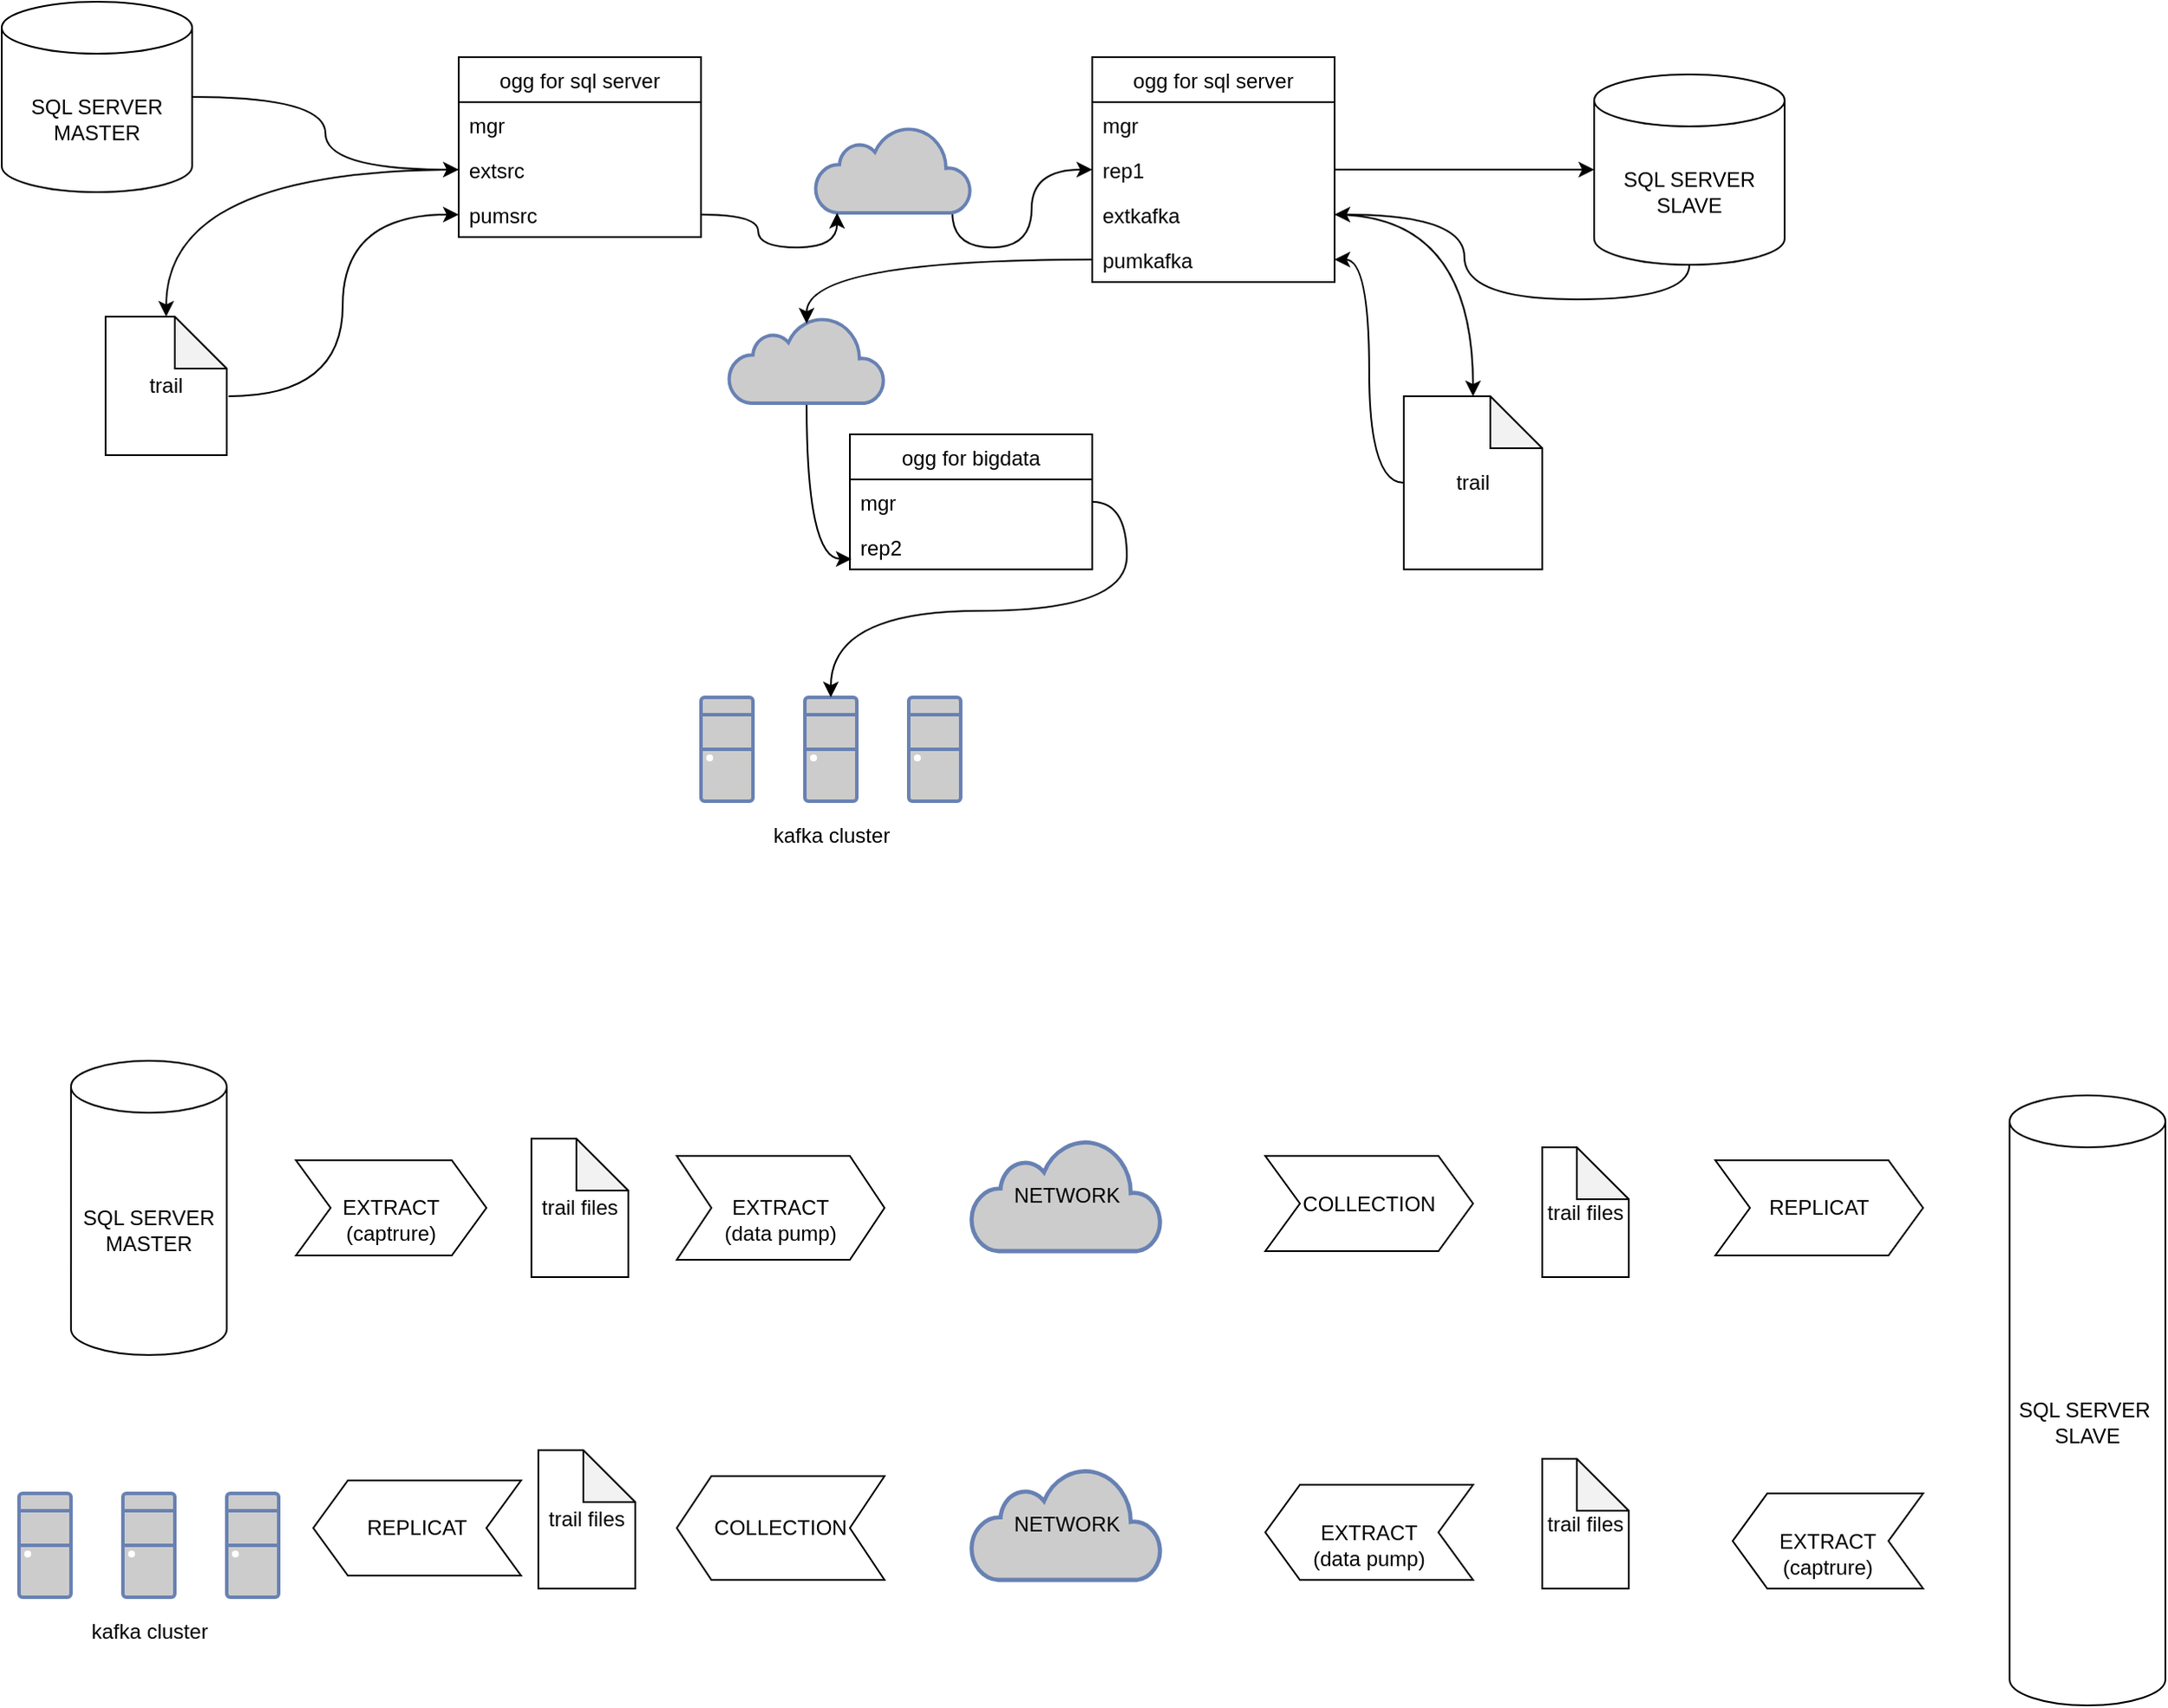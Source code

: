 <mxfile version="14.8.6" type="github">
  <diagram id="3NdIKj3AjRtoppcLC5BD" name="Page-1">
    <mxGraphModel dx="868" dy="450" grid="1" gridSize="10" guides="1" tooltips="1" connect="1" arrows="1" fold="1" page="1" pageScale="1" pageWidth="827" pageHeight="583" math="0" shadow="0">
      <root>
        <mxCell id="0" />
        <mxCell id="1" parent="0" />
        <mxCell id="iy7rbcqCHQWg2O9lpstg-6" style="edgeStyle=orthogonalEdgeStyle;curved=1;rounded=0;orthogonalLoop=1;jettySize=auto;html=1;exitX=1;exitY=0.5;exitDx=0;exitDy=0;exitPerimeter=0;entryX=0;entryY=0.5;entryDx=0;entryDy=0;" edge="1" parent="1" source="0rGZeWA2M8xUYaBUkDYJ-2" target="0rGZeWA2M8xUYaBUkDYJ-8">
          <mxGeometry relative="1" as="geometry" />
        </mxCell>
        <mxCell id="0rGZeWA2M8xUYaBUkDYJ-2" value="&lt;span&gt;SQL SERVER MASTER&lt;/span&gt;" style="shape=cylinder3;whiteSpace=wrap;html=1;boundedLbl=1;backgroundOutline=1;size=15;" parent="1" vertex="1">
          <mxGeometry x="10" y="8" width="110" height="110" as="geometry" />
        </mxCell>
        <mxCell id="iy7rbcqCHQWg2O9lpstg-14" style="edgeStyle=orthogonalEdgeStyle;curved=1;rounded=0;orthogonalLoop=1;jettySize=auto;html=1;exitX=0.5;exitY=1;exitDx=0;exitDy=0;exitPerimeter=0;" edge="1" parent="1" source="0rGZeWA2M8xUYaBUkDYJ-4" target="0rGZeWA2M8xUYaBUkDYJ-13">
          <mxGeometry relative="1" as="geometry" />
        </mxCell>
        <mxCell id="0rGZeWA2M8xUYaBUkDYJ-4" value="&lt;span&gt;SQL SERVER SLAVE&lt;/span&gt;" style="shape=cylinder3;whiteSpace=wrap;html=1;boundedLbl=1;backgroundOutline=1;size=15;" parent="1" vertex="1">
          <mxGeometry x="930" y="50" width="110" height="110" as="geometry" />
        </mxCell>
        <mxCell id="0rGZeWA2M8xUYaBUkDYJ-6" value="ogg for sql server" style="swimlane;fontStyle=0;childLayout=stackLayout;horizontal=1;startSize=26;horizontalStack=0;resizeParent=1;resizeParentMax=0;resizeLast=0;collapsible=1;marginBottom=0;" parent="1" vertex="1">
          <mxGeometry x="274" y="40" width="140" height="104" as="geometry" />
        </mxCell>
        <mxCell id="0rGZeWA2M8xUYaBUkDYJ-7" value="mgr" style="text;strokeColor=none;fillColor=none;align=left;verticalAlign=top;spacingLeft=4;spacingRight=4;overflow=hidden;rotatable=0;points=[[0,0.5],[1,0.5]];portConstraint=eastwest;" parent="0rGZeWA2M8xUYaBUkDYJ-6" vertex="1">
          <mxGeometry y="26" width="140" height="26" as="geometry" />
        </mxCell>
        <mxCell id="0rGZeWA2M8xUYaBUkDYJ-8" value="extsrc" style="text;strokeColor=none;fillColor=none;align=left;verticalAlign=top;spacingLeft=4;spacingRight=4;overflow=hidden;rotatable=0;points=[[0,0.5],[1,0.5]];portConstraint=eastwest;" parent="0rGZeWA2M8xUYaBUkDYJ-6" vertex="1">
          <mxGeometry y="52" width="140" height="26" as="geometry" />
        </mxCell>
        <mxCell id="0rGZeWA2M8xUYaBUkDYJ-9" value="pumsrc" style="text;strokeColor=none;fillColor=none;align=left;verticalAlign=top;spacingLeft=4;spacingRight=4;overflow=hidden;rotatable=0;points=[[0,0.5],[1,0.5]];portConstraint=eastwest;" parent="0rGZeWA2M8xUYaBUkDYJ-6" vertex="1">
          <mxGeometry y="78" width="140" height="26" as="geometry" />
        </mxCell>
        <mxCell id="0rGZeWA2M8xUYaBUkDYJ-10" value="ogg for sql server" style="swimlane;fontStyle=0;childLayout=stackLayout;horizontal=1;startSize=26;horizontalStack=0;resizeParent=1;resizeParentMax=0;resizeLast=0;collapsible=1;marginBottom=0;" parent="1" vertex="1">
          <mxGeometry x="640" y="40" width="140" height="130" as="geometry">
            <mxRectangle x="600" y="130" width="130" height="26" as="alternateBounds" />
          </mxGeometry>
        </mxCell>
        <mxCell id="0rGZeWA2M8xUYaBUkDYJ-11" value="mgr" style="text;strokeColor=none;fillColor=none;align=left;verticalAlign=top;spacingLeft=4;spacingRight=4;overflow=hidden;rotatable=0;points=[[0,0.5],[1,0.5]];portConstraint=eastwest;" parent="0rGZeWA2M8xUYaBUkDYJ-10" vertex="1">
          <mxGeometry y="26" width="140" height="26" as="geometry" />
        </mxCell>
        <mxCell id="0rGZeWA2M8xUYaBUkDYJ-12" value="rep1" style="text;strokeColor=none;fillColor=none;align=left;verticalAlign=top;spacingLeft=4;spacingRight=4;overflow=hidden;rotatable=0;points=[[0,0.5],[1,0.5]];portConstraint=eastwest;" parent="0rGZeWA2M8xUYaBUkDYJ-10" vertex="1">
          <mxGeometry y="52" width="140" height="26" as="geometry" />
        </mxCell>
        <mxCell id="0rGZeWA2M8xUYaBUkDYJ-13" value="extkafka&#xa;" style="text;strokeColor=none;fillColor=none;align=left;verticalAlign=top;spacingLeft=4;spacingRight=4;overflow=hidden;rotatable=0;points=[[0,0.5],[1,0.5]];portConstraint=eastwest;" parent="0rGZeWA2M8xUYaBUkDYJ-10" vertex="1">
          <mxGeometry y="78" width="140" height="26" as="geometry" />
        </mxCell>
        <mxCell id="iy7rbcqCHQWg2O9lpstg-1" value="pumkafka" style="text;strokeColor=none;fillColor=none;align=left;verticalAlign=top;spacingLeft=4;spacingRight=4;overflow=hidden;rotatable=0;points=[[0,0.5],[1,0.5]];portConstraint=eastwest;" vertex="1" parent="0rGZeWA2M8xUYaBUkDYJ-10">
          <mxGeometry y="104" width="140" height="26" as="geometry" />
        </mxCell>
        <mxCell id="0rGZeWA2M8xUYaBUkDYJ-14" value="ogg for bigdata" style="swimlane;fontStyle=0;childLayout=stackLayout;horizontal=1;startSize=26;horizontalStack=0;resizeParent=1;resizeParentMax=0;resizeLast=0;collapsible=1;marginBottom=0;" parent="1" vertex="1">
          <mxGeometry x="500" y="258" width="140" height="78" as="geometry" />
        </mxCell>
        <mxCell id="0rGZeWA2M8xUYaBUkDYJ-15" value="mgr" style="text;strokeColor=none;fillColor=none;align=left;verticalAlign=top;spacingLeft=4;spacingRight=4;overflow=hidden;rotatable=0;points=[[0,0.5],[1,0.5]];portConstraint=eastwest;" parent="0rGZeWA2M8xUYaBUkDYJ-14" vertex="1">
          <mxGeometry y="26" width="140" height="26" as="geometry" />
        </mxCell>
        <mxCell id="0rGZeWA2M8xUYaBUkDYJ-16" value="rep2" style="text;strokeColor=none;fillColor=none;align=left;verticalAlign=top;spacingLeft=4;spacingRight=4;overflow=hidden;rotatable=0;points=[[0,0.5],[1,0.5]];portConstraint=eastwest;" parent="0rGZeWA2M8xUYaBUkDYJ-14" vertex="1">
          <mxGeometry y="52" width="140" height="26" as="geometry" />
        </mxCell>
        <mxCell id="iy7rbcqCHQWg2O9lpstg-9" style="edgeStyle=orthogonalEdgeStyle;curved=1;rounded=0;orthogonalLoop=1;jettySize=auto;html=1;exitX=1.014;exitY=0.575;exitDx=0;exitDy=0;exitPerimeter=0;entryX=0;entryY=0.5;entryDx=0;entryDy=0;" edge="1" parent="1" source="iy7rbcqCHQWg2O9lpstg-7" target="0rGZeWA2M8xUYaBUkDYJ-9">
          <mxGeometry relative="1" as="geometry" />
        </mxCell>
        <mxCell id="iy7rbcqCHQWg2O9lpstg-7" value="trail" style="shape=note;whiteSpace=wrap;html=1;backgroundOutline=1;darkOpacity=0.05;" vertex="1" parent="1">
          <mxGeometry x="70" y="190" width="70" height="80" as="geometry" />
        </mxCell>
        <mxCell id="iy7rbcqCHQWg2O9lpstg-8" style="edgeStyle=orthogonalEdgeStyle;curved=1;rounded=0;orthogonalLoop=1;jettySize=auto;html=1;exitX=0;exitY=0.5;exitDx=0;exitDy=0;" edge="1" parent="1" source="0rGZeWA2M8xUYaBUkDYJ-8" target="iy7rbcqCHQWg2O9lpstg-7">
          <mxGeometry relative="1" as="geometry" />
        </mxCell>
        <mxCell id="iy7rbcqCHQWg2O9lpstg-12" style="edgeStyle=orthogonalEdgeStyle;curved=1;rounded=0;orthogonalLoop=1;jettySize=auto;html=1;exitX=0.88;exitY=1;exitDx=0;exitDy=0;exitPerimeter=0;entryX=0;entryY=0.5;entryDx=0;entryDy=0;" edge="1" parent="1" source="iy7rbcqCHQWg2O9lpstg-10" target="0rGZeWA2M8xUYaBUkDYJ-10">
          <mxGeometry relative="1" as="geometry" />
        </mxCell>
        <mxCell id="iy7rbcqCHQWg2O9lpstg-10" value="" style="html=1;outlineConnect=0;fillColor=#CCCCCC;strokeColor=#6881B3;gradientColor=none;gradientDirection=north;strokeWidth=2;shape=mxgraph.networks.cloud;fontColor=#ffffff;" vertex="1" parent="1">
          <mxGeometry x="480" y="80" width="90" height="50" as="geometry" />
        </mxCell>
        <mxCell id="iy7rbcqCHQWg2O9lpstg-11" style="edgeStyle=orthogonalEdgeStyle;curved=1;rounded=0;orthogonalLoop=1;jettySize=auto;html=1;exitX=1;exitY=0.5;exitDx=0;exitDy=0;entryX=0.14;entryY=1;entryDx=0;entryDy=0;entryPerimeter=0;" edge="1" parent="1" source="0rGZeWA2M8xUYaBUkDYJ-9" target="iy7rbcqCHQWg2O9lpstg-10">
          <mxGeometry relative="1" as="geometry" />
        </mxCell>
        <mxCell id="iy7rbcqCHQWg2O9lpstg-13" style="edgeStyle=orthogonalEdgeStyle;curved=1;rounded=0;orthogonalLoop=1;jettySize=auto;html=1;exitX=1;exitY=0.5;exitDx=0;exitDy=0;" edge="1" parent="1" source="0rGZeWA2M8xUYaBUkDYJ-12" target="0rGZeWA2M8xUYaBUkDYJ-4">
          <mxGeometry relative="1" as="geometry" />
        </mxCell>
        <mxCell id="iy7rbcqCHQWg2O9lpstg-15" style="edgeStyle=orthogonalEdgeStyle;curved=1;rounded=0;orthogonalLoop=1;jettySize=auto;html=1;exitX=1;exitY=0.5;exitDx=0;exitDy=0;" edge="1" parent="1" source="0rGZeWA2M8xUYaBUkDYJ-13" target="iy7rbcqCHQWg2O9lpstg-16">
          <mxGeometry relative="1" as="geometry">
            <mxPoint x="840" y="220" as="targetPoint" />
          </mxGeometry>
        </mxCell>
        <mxCell id="iy7rbcqCHQWg2O9lpstg-19" style="edgeStyle=orthogonalEdgeStyle;curved=1;rounded=0;orthogonalLoop=1;jettySize=auto;html=1;exitX=0;exitY=0.5;exitDx=0;exitDy=0;exitPerimeter=0;entryX=1;entryY=0.5;entryDx=0;entryDy=0;" edge="1" parent="1" source="iy7rbcqCHQWg2O9lpstg-16" target="iy7rbcqCHQWg2O9lpstg-1">
          <mxGeometry relative="1" as="geometry" />
        </mxCell>
        <mxCell id="iy7rbcqCHQWg2O9lpstg-16" value="trail" style="shape=note;whiteSpace=wrap;html=1;backgroundOutline=1;darkOpacity=0.05;" vertex="1" parent="1">
          <mxGeometry x="820" y="236" width="80" height="100" as="geometry" />
        </mxCell>
        <mxCell id="iy7rbcqCHQWg2O9lpstg-23" style="edgeStyle=orthogonalEdgeStyle;curved=1;rounded=0;orthogonalLoop=1;jettySize=auto;html=1;exitX=0.5;exitY=1;exitDx=0;exitDy=0;exitPerimeter=0;entryX=0.007;entryY=0.769;entryDx=0;entryDy=0;entryPerimeter=0;" edge="1" parent="1" source="iy7rbcqCHQWg2O9lpstg-21" target="0rGZeWA2M8xUYaBUkDYJ-16">
          <mxGeometry relative="1" as="geometry" />
        </mxCell>
        <mxCell id="iy7rbcqCHQWg2O9lpstg-21" value="" style="html=1;outlineConnect=0;fillColor=#CCCCCC;strokeColor=#6881B3;gradientColor=none;gradientDirection=north;strokeWidth=2;shape=mxgraph.networks.cloud;fontColor=#ffffff;" vertex="1" parent="1">
          <mxGeometry x="430" y="190" width="90" height="50" as="geometry" />
        </mxCell>
        <mxCell id="iy7rbcqCHQWg2O9lpstg-22" style="edgeStyle=orthogonalEdgeStyle;curved=1;rounded=0;orthogonalLoop=1;jettySize=auto;html=1;exitX=0;exitY=0.5;exitDx=0;exitDy=0;entryX=0.5;entryY=0.08;entryDx=0;entryDy=0;entryPerimeter=0;" edge="1" parent="1" source="iy7rbcqCHQWg2O9lpstg-1" target="iy7rbcqCHQWg2O9lpstg-21">
          <mxGeometry relative="1" as="geometry" />
        </mxCell>
        <mxCell id="iy7rbcqCHQWg2O9lpstg-29" value="" style="group" vertex="1" connectable="0" parent="1">
          <mxGeometry x="414" y="410" width="150" height="90" as="geometry" />
        </mxCell>
        <mxCell id="iy7rbcqCHQWg2O9lpstg-24" value="" style="fontColor=#0066CC;verticalAlign=top;verticalLabelPosition=bottom;labelPosition=center;align=center;html=1;outlineConnect=0;fillColor=#CCCCCC;strokeColor=#6881B3;gradientColor=none;gradientDirection=north;strokeWidth=2;shape=mxgraph.networks.desktop_pc;" vertex="1" parent="iy7rbcqCHQWg2O9lpstg-29">
          <mxGeometry width="30" height="60" as="geometry" />
        </mxCell>
        <mxCell id="iy7rbcqCHQWg2O9lpstg-25" value="" style="fontColor=#0066CC;verticalAlign=top;verticalLabelPosition=bottom;labelPosition=center;align=center;html=1;outlineConnect=0;fillColor=#CCCCCC;strokeColor=#6881B3;gradientColor=none;gradientDirection=north;strokeWidth=2;shape=mxgraph.networks.desktop_pc;" vertex="1" parent="iy7rbcqCHQWg2O9lpstg-29">
          <mxGeometry x="60" width="30" height="60" as="geometry" />
        </mxCell>
        <mxCell id="iy7rbcqCHQWg2O9lpstg-26" value="" style="fontColor=#0066CC;verticalAlign=top;verticalLabelPosition=bottom;labelPosition=center;align=center;html=1;outlineConnect=0;fillColor=#CCCCCC;strokeColor=#6881B3;gradientColor=none;gradientDirection=north;strokeWidth=2;shape=mxgraph.networks.desktop_pc;" vertex="1" parent="iy7rbcqCHQWg2O9lpstg-29">
          <mxGeometry x="120" width="30" height="60" as="geometry" />
        </mxCell>
        <mxCell id="iy7rbcqCHQWg2O9lpstg-27" value="kafka cluster" style="text;html=1;align=center;verticalAlign=middle;resizable=0;points=[];autosize=1;strokeColor=none;" vertex="1" parent="iy7rbcqCHQWg2O9lpstg-29">
          <mxGeometry x="35" y="70" width="80" height="20" as="geometry" />
        </mxCell>
        <mxCell id="iy7rbcqCHQWg2O9lpstg-30" style="edgeStyle=orthogonalEdgeStyle;curved=1;rounded=0;orthogonalLoop=1;jettySize=auto;html=1;exitX=1;exitY=0.5;exitDx=0;exitDy=0;entryX=0.5;entryY=0;entryDx=0;entryDy=0;entryPerimeter=0;" edge="1" parent="1" source="0rGZeWA2M8xUYaBUkDYJ-15" target="iy7rbcqCHQWg2O9lpstg-25">
          <mxGeometry relative="1" as="geometry" />
        </mxCell>
        <mxCell id="iy7rbcqCHQWg2O9lpstg-32" value="&lt;span&gt;SQL SERVER MASTER&lt;/span&gt;" style="shape=cylinder3;whiteSpace=wrap;html=1;boundedLbl=1;backgroundOutline=1;size=15;" vertex="1" parent="1">
          <mxGeometry x="50" y="620" width="90" height="170" as="geometry" />
        </mxCell>
        <mxCell id="iy7rbcqCHQWg2O9lpstg-33" value="&lt;br&gt;EXTRACT&lt;br&gt;(captrure)" style="shape=step;perimeter=stepPerimeter;whiteSpace=wrap;html=1;fixedSize=1;" vertex="1" parent="1">
          <mxGeometry x="180" y="677.5" width="110" height="55" as="geometry" />
        </mxCell>
        <mxCell id="iy7rbcqCHQWg2O9lpstg-34" value="trail files" style="shape=note;whiteSpace=wrap;html=1;backgroundOutline=1;darkOpacity=0.05;" vertex="1" parent="1">
          <mxGeometry x="316" y="665" width="56" height="80" as="geometry" />
        </mxCell>
        <mxCell id="iy7rbcqCHQWg2O9lpstg-35" value="&lt;br&gt;EXTRACT&lt;br&gt;(data pump)" style="shape=step;perimeter=stepPerimeter;whiteSpace=wrap;html=1;fixedSize=1;" vertex="1" parent="1">
          <mxGeometry x="400" y="675" width="120" height="60" as="geometry" />
        </mxCell>
        <mxCell id="iy7rbcqCHQWg2O9lpstg-37" value="&lt;font color=&quot;#000000&quot;&gt;NETWORK&lt;/font&gt;" style="html=1;outlineConnect=0;fillColor=#CCCCCC;strokeColor=#6881B3;gradientColor=none;gradientDirection=north;strokeWidth=2;shape=mxgraph.networks.cloud;fontColor=#ffffff;" vertex="1" parent="1">
          <mxGeometry x="570" y="665" width="110" height="65" as="geometry" />
        </mxCell>
        <mxCell id="iy7rbcqCHQWg2O9lpstg-38" value="COLLECTION" style="shape=step;perimeter=stepPerimeter;whiteSpace=wrap;html=1;fixedSize=1;" vertex="1" parent="1">
          <mxGeometry x="740" y="675" width="120" height="55" as="geometry" />
        </mxCell>
        <mxCell id="iy7rbcqCHQWg2O9lpstg-39" value="trail files" style="shape=note;whiteSpace=wrap;html=1;backgroundOutline=1;darkOpacity=0.05;" vertex="1" parent="1">
          <mxGeometry x="900" y="670" width="50" height="75" as="geometry" />
        </mxCell>
        <mxCell id="iy7rbcqCHQWg2O9lpstg-40" value="REPLICAT" style="shape=step;perimeter=stepPerimeter;whiteSpace=wrap;html=1;fixedSize=1;" vertex="1" parent="1">
          <mxGeometry x="1000" y="677.5" width="120" height="55" as="geometry" />
        </mxCell>
        <mxCell id="iy7rbcqCHQWg2O9lpstg-50" value="&lt;span&gt;SQL SERVER&amp;nbsp;&lt;br&gt;SLAVE&lt;br&gt;&lt;/span&gt;" style="shape=cylinder3;whiteSpace=wrap;html=1;boundedLbl=1;backgroundOutline=1;size=15;" vertex="1" parent="1">
          <mxGeometry x="1170" y="640" width="90" height="352.5" as="geometry" />
        </mxCell>
        <mxCell id="iy7rbcqCHQWg2O9lpstg-52" value="&lt;br&gt;EXTRACT&lt;br&gt;(captrure)" style="shape=step;perimeter=stepPerimeter;whiteSpace=wrap;html=1;fixedSize=1;direction=west;" vertex="1" parent="1">
          <mxGeometry x="1010" y="870" width="110" height="55" as="geometry" />
        </mxCell>
        <mxCell id="iy7rbcqCHQWg2O9lpstg-53" value="trail files" style="shape=note;whiteSpace=wrap;html=1;backgroundOutline=1;darkOpacity=0.05;" vertex="1" parent="1">
          <mxGeometry x="320" y="845" width="56" height="80" as="geometry" />
        </mxCell>
        <mxCell id="iy7rbcqCHQWg2O9lpstg-54" value="COLLECTION" style="shape=step;perimeter=stepPerimeter;whiteSpace=wrap;html=1;fixedSize=1;direction=west;" vertex="1" parent="1">
          <mxGeometry x="400" y="860" width="120" height="60" as="geometry" />
        </mxCell>
        <mxCell id="iy7rbcqCHQWg2O9lpstg-55" value="&lt;font color=&quot;#000000&quot;&gt;NETWORK&lt;/font&gt;" style="html=1;outlineConnect=0;fillColor=#CCCCCC;strokeColor=#6881B3;gradientColor=none;gradientDirection=north;strokeWidth=2;shape=mxgraph.networks.cloud;fontColor=#ffffff;" vertex="1" parent="1">
          <mxGeometry x="570" y="855" width="110" height="65" as="geometry" />
        </mxCell>
        <mxCell id="iy7rbcqCHQWg2O9lpstg-56" value="&lt;br&gt;EXTRACT&lt;br&gt;(data pump)" style="shape=step;perimeter=stepPerimeter;whiteSpace=wrap;html=1;fixedSize=1;direction=west;" vertex="1" parent="1">
          <mxGeometry x="740" y="865" width="120" height="55" as="geometry" />
        </mxCell>
        <mxCell id="iy7rbcqCHQWg2O9lpstg-57" value="trail files" style="shape=note;whiteSpace=wrap;html=1;backgroundOutline=1;darkOpacity=0.05;" vertex="1" parent="1">
          <mxGeometry x="900" y="850" width="50" height="75" as="geometry" />
        </mxCell>
        <mxCell id="iy7rbcqCHQWg2O9lpstg-58" value="REPLICAT" style="shape=step;perimeter=stepPerimeter;whiteSpace=wrap;html=1;fixedSize=1;direction=west;" vertex="1" parent="1">
          <mxGeometry x="190" y="862.5" width="120" height="55" as="geometry" />
        </mxCell>
        <mxCell id="iy7rbcqCHQWg2O9lpstg-60" value="" style="group" vertex="1" connectable="0" parent="1">
          <mxGeometry x="20" y="870" width="150" height="90" as="geometry" />
        </mxCell>
        <mxCell id="iy7rbcqCHQWg2O9lpstg-61" value="" style="fontColor=#0066CC;verticalAlign=top;verticalLabelPosition=bottom;labelPosition=center;align=center;html=1;outlineConnect=0;fillColor=#CCCCCC;strokeColor=#6881B3;gradientColor=none;gradientDirection=north;strokeWidth=2;shape=mxgraph.networks.desktop_pc;" vertex="1" parent="iy7rbcqCHQWg2O9lpstg-60">
          <mxGeometry width="30" height="60" as="geometry" />
        </mxCell>
        <mxCell id="iy7rbcqCHQWg2O9lpstg-62" value="" style="fontColor=#0066CC;verticalAlign=top;verticalLabelPosition=bottom;labelPosition=center;align=center;html=1;outlineConnect=0;fillColor=#CCCCCC;strokeColor=#6881B3;gradientColor=none;gradientDirection=north;strokeWidth=2;shape=mxgraph.networks.desktop_pc;" vertex="1" parent="iy7rbcqCHQWg2O9lpstg-60">
          <mxGeometry x="60" width="30" height="60" as="geometry" />
        </mxCell>
        <mxCell id="iy7rbcqCHQWg2O9lpstg-63" value="" style="fontColor=#0066CC;verticalAlign=top;verticalLabelPosition=bottom;labelPosition=center;align=center;html=1;outlineConnect=0;fillColor=#CCCCCC;strokeColor=#6881B3;gradientColor=none;gradientDirection=north;strokeWidth=2;shape=mxgraph.networks.desktop_pc;" vertex="1" parent="iy7rbcqCHQWg2O9lpstg-60">
          <mxGeometry x="120" width="30" height="60" as="geometry" />
        </mxCell>
        <mxCell id="iy7rbcqCHQWg2O9lpstg-64" value="kafka cluster" style="text;html=1;align=center;verticalAlign=middle;resizable=0;points=[];autosize=1;strokeColor=none;" vertex="1" parent="iy7rbcqCHQWg2O9lpstg-60">
          <mxGeometry x="35" y="70" width="80" height="20" as="geometry" />
        </mxCell>
      </root>
    </mxGraphModel>
  </diagram>
</mxfile>
